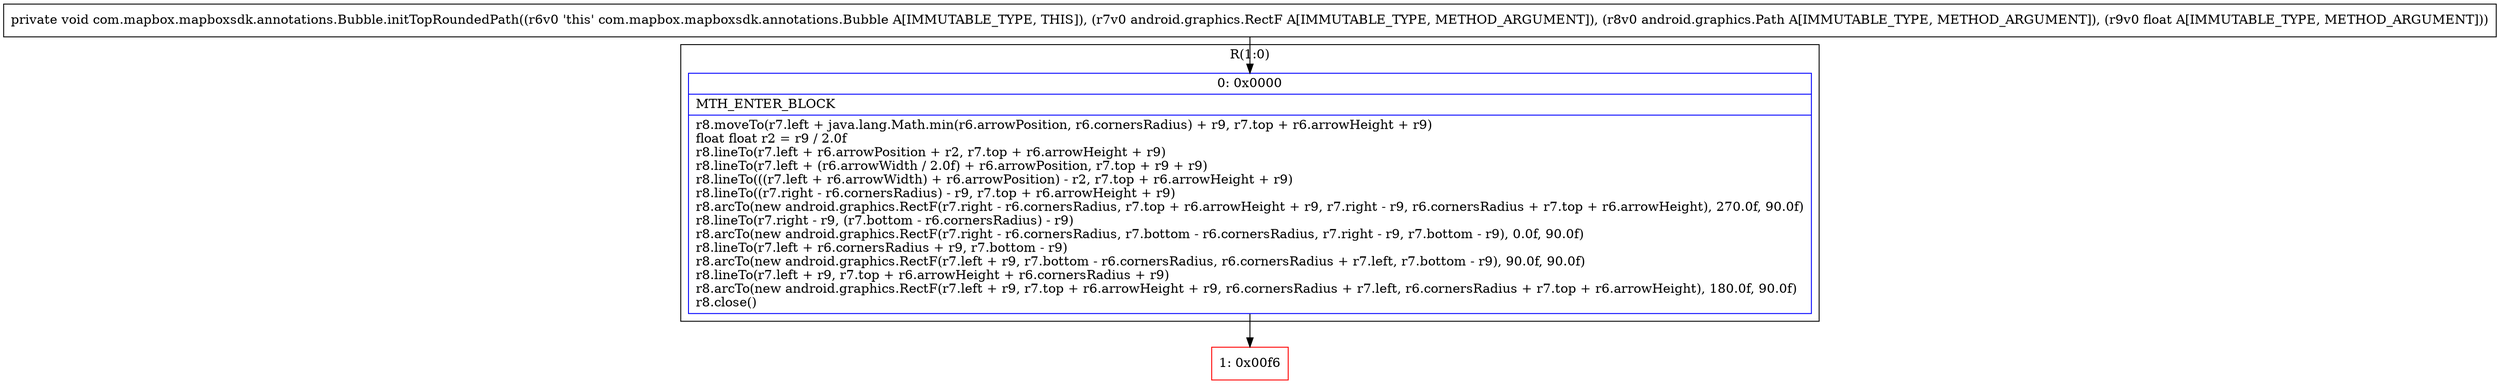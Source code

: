 digraph "CFG forcom.mapbox.mapboxsdk.annotations.Bubble.initTopRoundedPath(Landroid\/graphics\/RectF;Landroid\/graphics\/Path;F)V" {
subgraph cluster_Region_745692485 {
label = "R(1:0)";
node [shape=record,color=blue];
Node_0 [shape=record,label="{0\:\ 0x0000|MTH_ENTER_BLOCK\l|r8.moveTo(r7.left + java.lang.Math.min(r6.arrowPosition, r6.cornersRadius) + r9, r7.top + r6.arrowHeight + r9)\lfloat float r2 = r9 \/ 2.0f\lr8.lineTo(r7.left + r6.arrowPosition + r2, r7.top + r6.arrowHeight + r9)\lr8.lineTo(r7.left + (r6.arrowWidth \/ 2.0f) + r6.arrowPosition, r7.top + r9 + r9)\lr8.lineTo(((r7.left + r6.arrowWidth) + r6.arrowPosition) \- r2, r7.top + r6.arrowHeight + r9)\lr8.lineTo((r7.right \- r6.cornersRadius) \- r9, r7.top + r6.arrowHeight + r9)\lr8.arcTo(new android.graphics.RectF(r7.right \- r6.cornersRadius, r7.top + r6.arrowHeight + r9, r7.right \- r9, r6.cornersRadius + r7.top + r6.arrowHeight), 270.0f, 90.0f)\lr8.lineTo(r7.right \- r9, (r7.bottom \- r6.cornersRadius) \- r9)\lr8.arcTo(new android.graphics.RectF(r7.right \- r6.cornersRadius, r7.bottom \- r6.cornersRadius, r7.right \- r9, r7.bottom \- r9), 0.0f, 90.0f)\lr8.lineTo(r7.left + r6.cornersRadius + r9, r7.bottom \- r9)\lr8.arcTo(new android.graphics.RectF(r7.left + r9, r7.bottom \- r6.cornersRadius, r6.cornersRadius + r7.left, r7.bottom \- r9), 90.0f, 90.0f)\lr8.lineTo(r7.left + r9, r7.top + r6.arrowHeight + r6.cornersRadius + r9)\lr8.arcTo(new android.graphics.RectF(r7.left + r9, r7.top + r6.arrowHeight + r9, r6.cornersRadius + r7.left, r6.cornersRadius + r7.top + r6.arrowHeight), 180.0f, 90.0f)\lr8.close()\l}"];
}
Node_1 [shape=record,color=red,label="{1\:\ 0x00f6}"];
MethodNode[shape=record,label="{private void com.mapbox.mapboxsdk.annotations.Bubble.initTopRoundedPath((r6v0 'this' com.mapbox.mapboxsdk.annotations.Bubble A[IMMUTABLE_TYPE, THIS]), (r7v0 android.graphics.RectF A[IMMUTABLE_TYPE, METHOD_ARGUMENT]), (r8v0 android.graphics.Path A[IMMUTABLE_TYPE, METHOD_ARGUMENT]), (r9v0 float A[IMMUTABLE_TYPE, METHOD_ARGUMENT])) }"];
MethodNode -> Node_0;
Node_0 -> Node_1;
}

